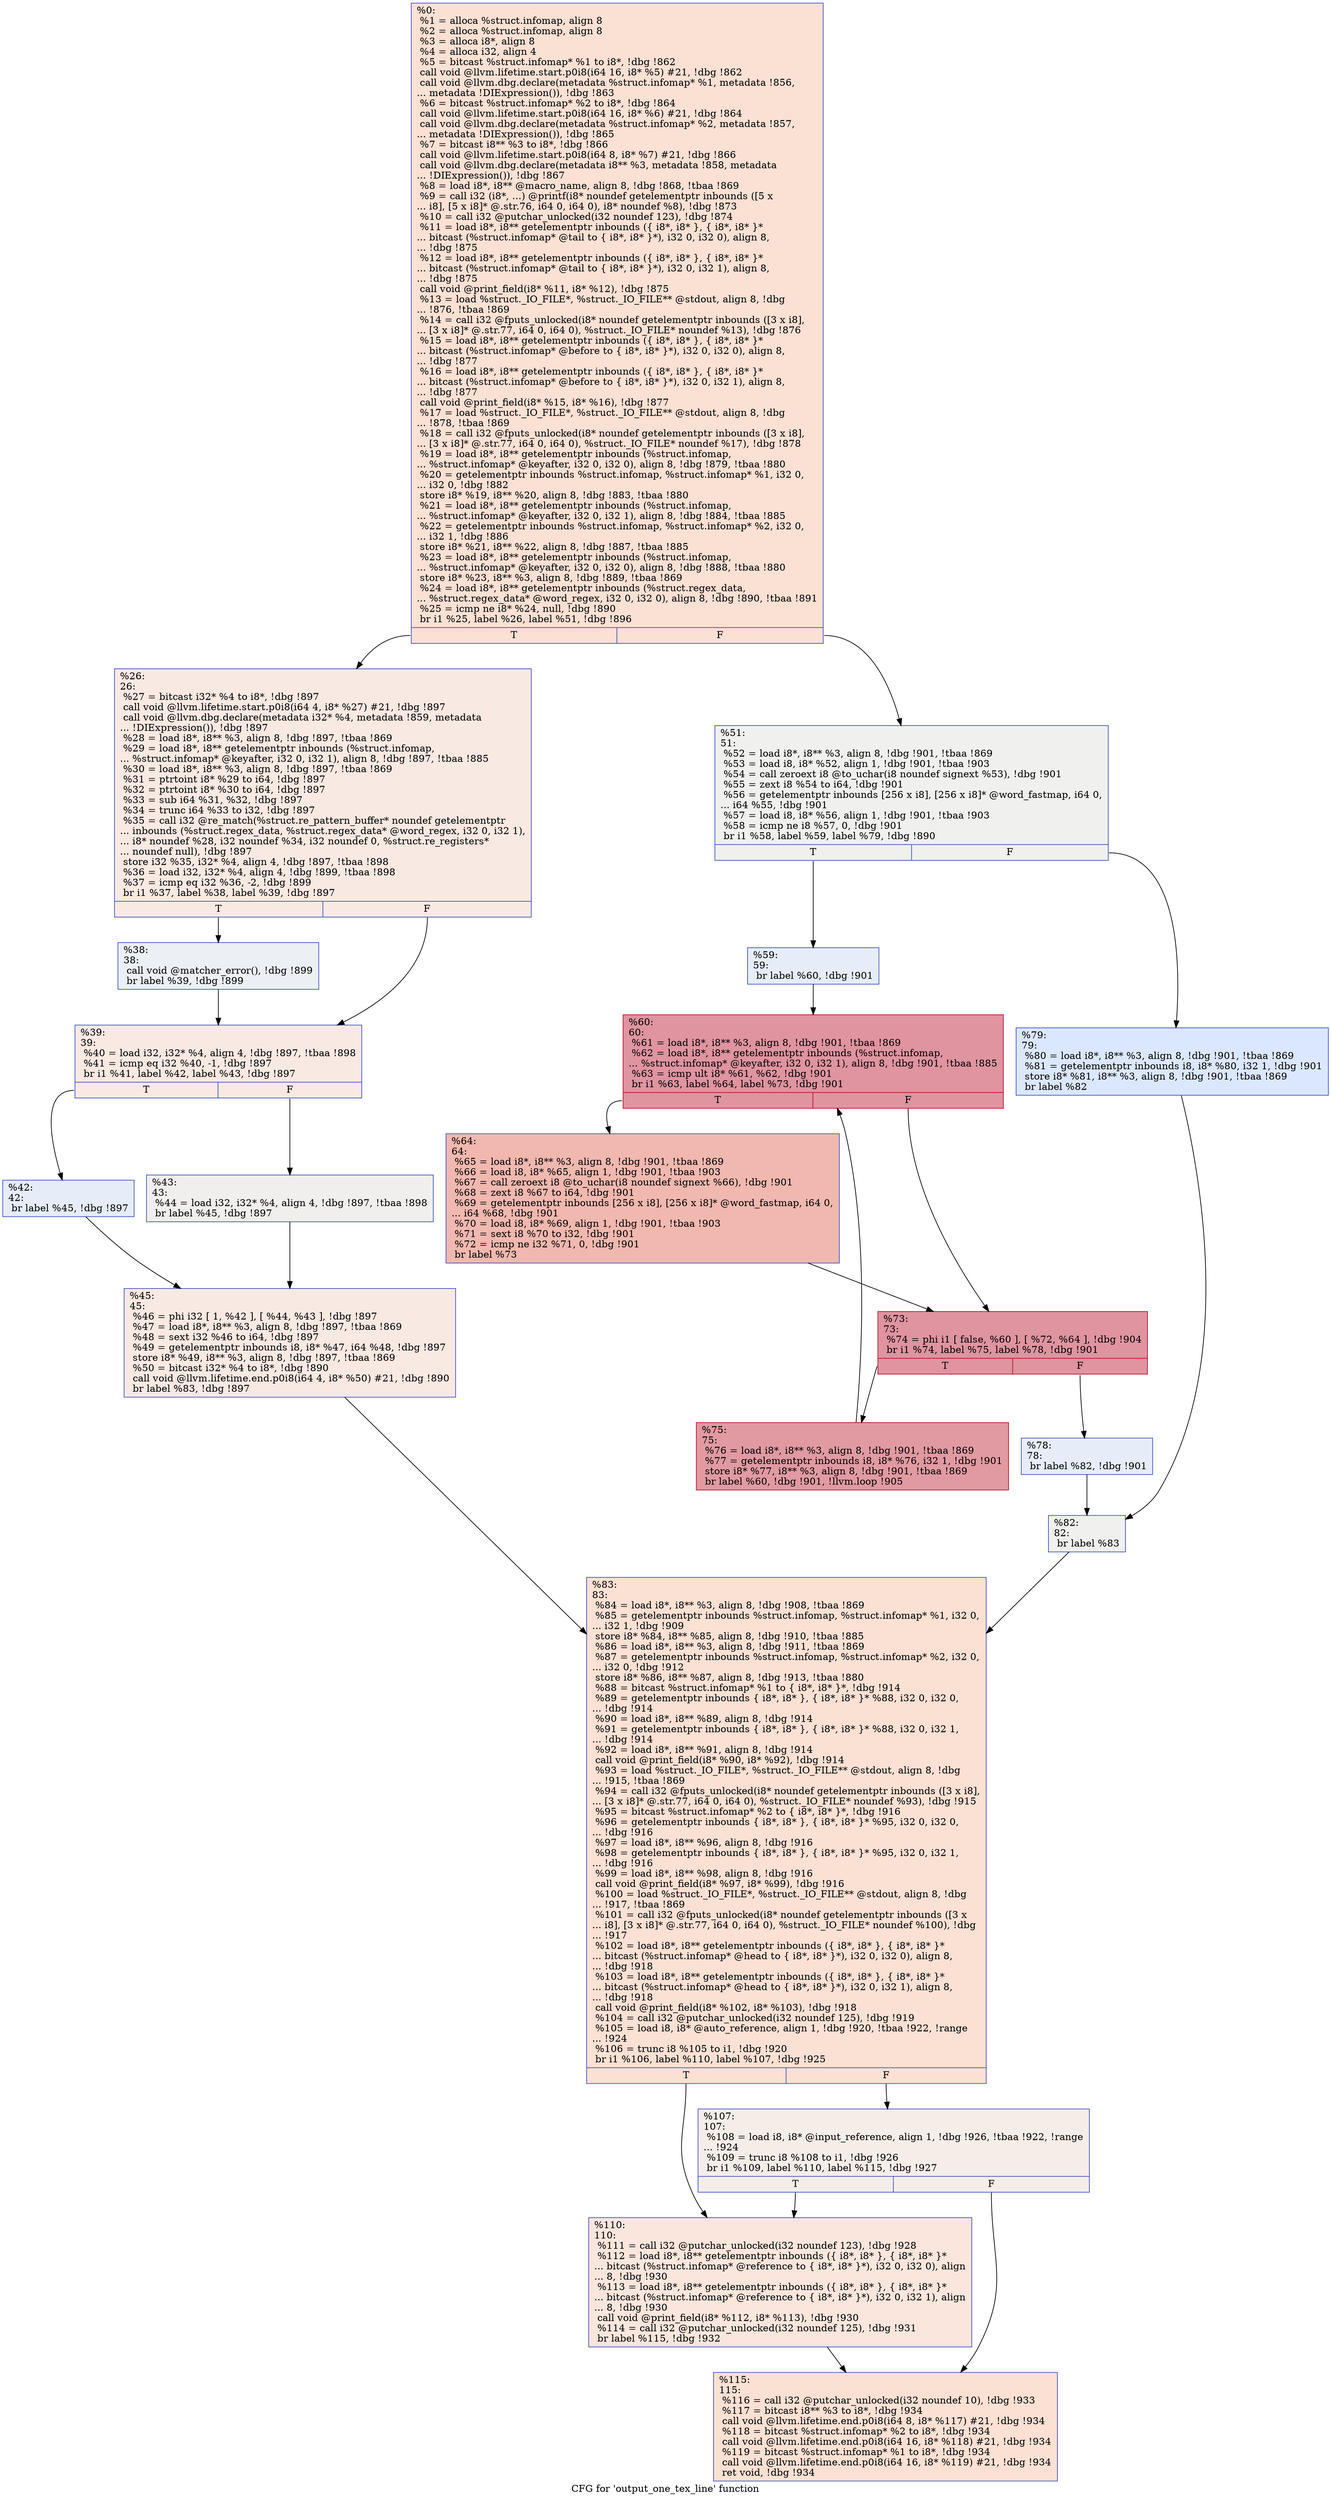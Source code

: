 digraph "CFG for 'output_one_tex_line' function" {
	label="CFG for 'output_one_tex_line' function";

	Node0x1693ad0 [shape=record,color="#3d50c3ff", style=filled, fillcolor="#f7b99e70",label="{%0:\l  %1 = alloca %struct.infomap, align 8\l  %2 = alloca %struct.infomap, align 8\l  %3 = alloca i8*, align 8\l  %4 = alloca i32, align 4\l  %5 = bitcast %struct.infomap* %1 to i8*, !dbg !862\l  call void @llvm.lifetime.start.p0i8(i64 16, i8* %5) #21, !dbg !862\l  call void @llvm.dbg.declare(metadata %struct.infomap* %1, metadata !856,\l... metadata !DIExpression()), !dbg !863\l  %6 = bitcast %struct.infomap* %2 to i8*, !dbg !864\l  call void @llvm.lifetime.start.p0i8(i64 16, i8* %6) #21, !dbg !864\l  call void @llvm.dbg.declare(metadata %struct.infomap* %2, metadata !857,\l... metadata !DIExpression()), !dbg !865\l  %7 = bitcast i8** %3 to i8*, !dbg !866\l  call void @llvm.lifetime.start.p0i8(i64 8, i8* %7) #21, !dbg !866\l  call void @llvm.dbg.declare(metadata i8** %3, metadata !858, metadata\l... !DIExpression()), !dbg !867\l  %8 = load i8*, i8** @macro_name, align 8, !dbg !868, !tbaa !869\l  %9 = call i32 (i8*, ...) @printf(i8* noundef getelementptr inbounds ([5 x\l... i8], [5 x i8]* @.str.76, i64 0, i64 0), i8* noundef %8), !dbg !873\l  %10 = call i32 @putchar_unlocked(i32 noundef 123), !dbg !874\l  %11 = load i8*, i8** getelementptr inbounds (\{ i8*, i8* \}, \{ i8*, i8* \}*\l... bitcast (%struct.infomap* @tail to \{ i8*, i8* \}*), i32 0, i32 0), align 8,\l... !dbg !875\l  %12 = load i8*, i8** getelementptr inbounds (\{ i8*, i8* \}, \{ i8*, i8* \}*\l... bitcast (%struct.infomap* @tail to \{ i8*, i8* \}*), i32 0, i32 1), align 8,\l... !dbg !875\l  call void @print_field(i8* %11, i8* %12), !dbg !875\l  %13 = load %struct._IO_FILE*, %struct._IO_FILE** @stdout, align 8, !dbg\l... !876, !tbaa !869\l  %14 = call i32 @fputs_unlocked(i8* noundef getelementptr inbounds ([3 x i8],\l... [3 x i8]* @.str.77, i64 0, i64 0), %struct._IO_FILE* noundef %13), !dbg !876\l  %15 = load i8*, i8** getelementptr inbounds (\{ i8*, i8* \}, \{ i8*, i8* \}*\l... bitcast (%struct.infomap* @before to \{ i8*, i8* \}*), i32 0, i32 0), align 8,\l... !dbg !877\l  %16 = load i8*, i8** getelementptr inbounds (\{ i8*, i8* \}, \{ i8*, i8* \}*\l... bitcast (%struct.infomap* @before to \{ i8*, i8* \}*), i32 0, i32 1), align 8,\l... !dbg !877\l  call void @print_field(i8* %15, i8* %16), !dbg !877\l  %17 = load %struct._IO_FILE*, %struct._IO_FILE** @stdout, align 8, !dbg\l... !878, !tbaa !869\l  %18 = call i32 @fputs_unlocked(i8* noundef getelementptr inbounds ([3 x i8],\l... [3 x i8]* @.str.77, i64 0, i64 0), %struct._IO_FILE* noundef %17), !dbg !878\l  %19 = load i8*, i8** getelementptr inbounds (%struct.infomap,\l... %struct.infomap* @keyafter, i32 0, i32 0), align 8, !dbg !879, !tbaa !880\l  %20 = getelementptr inbounds %struct.infomap, %struct.infomap* %1, i32 0,\l... i32 0, !dbg !882\l  store i8* %19, i8** %20, align 8, !dbg !883, !tbaa !880\l  %21 = load i8*, i8** getelementptr inbounds (%struct.infomap,\l... %struct.infomap* @keyafter, i32 0, i32 1), align 8, !dbg !884, !tbaa !885\l  %22 = getelementptr inbounds %struct.infomap, %struct.infomap* %2, i32 0,\l... i32 1, !dbg !886\l  store i8* %21, i8** %22, align 8, !dbg !887, !tbaa !885\l  %23 = load i8*, i8** getelementptr inbounds (%struct.infomap,\l... %struct.infomap* @keyafter, i32 0, i32 0), align 8, !dbg !888, !tbaa !880\l  store i8* %23, i8** %3, align 8, !dbg !889, !tbaa !869\l  %24 = load i8*, i8** getelementptr inbounds (%struct.regex_data,\l... %struct.regex_data* @word_regex, i32 0, i32 0), align 8, !dbg !890, !tbaa !891\l  %25 = icmp ne i8* %24, null, !dbg !890\l  br i1 %25, label %26, label %51, !dbg !896\l|{<s0>T|<s1>F}}"];
	Node0x1693ad0:s0 -> Node0x1693d50;
	Node0x1693ad0:s1 -> Node0x1693f30;
	Node0x1693d50 [shape=record,color="#3d50c3ff", style=filled, fillcolor="#efcebd70",label="{%26:\l26:                                               \l  %27 = bitcast i32* %4 to i8*, !dbg !897\l  call void @llvm.lifetime.start.p0i8(i64 4, i8* %27) #21, !dbg !897\l  call void @llvm.dbg.declare(metadata i32* %4, metadata !859, metadata\l... !DIExpression()), !dbg !897\l  %28 = load i8*, i8** %3, align 8, !dbg !897, !tbaa !869\l  %29 = load i8*, i8** getelementptr inbounds (%struct.infomap,\l... %struct.infomap* @keyafter, i32 0, i32 1), align 8, !dbg !897, !tbaa !885\l  %30 = load i8*, i8** %3, align 8, !dbg !897, !tbaa !869\l  %31 = ptrtoint i8* %29 to i64, !dbg !897\l  %32 = ptrtoint i8* %30 to i64, !dbg !897\l  %33 = sub i64 %31, %32, !dbg !897\l  %34 = trunc i64 %33 to i32, !dbg !897\l  %35 = call i32 @re_match(%struct.re_pattern_buffer* noundef getelementptr\l... inbounds (%struct.regex_data, %struct.regex_data* @word_regex, i32 0, i32 1),\l... i8* noundef %28, i32 noundef %34, i32 noundef 0, %struct.re_registers*\l... noundef null), !dbg !897\l  store i32 %35, i32* %4, align 4, !dbg !897, !tbaa !898\l  %36 = load i32, i32* %4, align 4, !dbg !899, !tbaa !898\l  %37 = icmp eq i32 %36, -2, !dbg !899\l  br i1 %37, label %38, label %39, !dbg !897\l|{<s0>T|<s1>F}}"];
	Node0x1693d50:s0 -> Node0x1693da0;
	Node0x1693d50:s1 -> Node0x1693df0;
	Node0x1693da0 [shape=record,color="#3d50c3ff", style=filled, fillcolor="#d4dbe670",label="{%38:\l38:                                               \l  call void @matcher_error(), !dbg !899\l  br label %39, !dbg !899\l}"];
	Node0x1693da0 -> Node0x1693df0;
	Node0x1693df0 [shape=record,color="#3d50c3ff", style=filled, fillcolor="#efcebd70",label="{%39:\l39:                                               \l  %40 = load i32, i32* %4, align 4, !dbg !897, !tbaa !898\l  %41 = icmp eq i32 %40, -1, !dbg !897\l  br i1 %41, label %42, label %43, !dbg !897\l|{<s0>T|<s1>F}}"];
	Node0x1693df0:s0 -> Node0x1693e40;
	Node0x1693df0:s1 -> Node0x1693e90;
	Node0x1693e40 [shape=record,color="#3d50c3ff", style=filled, fillcolor="#c7d7f070",label="{%42:\l42:                                               \l  br label %45, !dbg !897\l}"];
	Node0x1693e40 -> Node0x1693ee0;
	Node0x1693e90 [shape=record,color="#3d50c3ff", style=filled, fillcolor="#e0dbd870",label="{%43:\l43:                                               \l  %44 = load i32, i32* %4, align 4, !dbg !897, !tbaa !898\l  br label %45, !dbg !897\l}"];
	Node0x1693e90 -> Node0x1693ee0;
	Node0x1693ee0 [shape=record,color="#3d50c3ff", style=filled, fillcolor="#efcebd70",label="{%45:\l45:                                               \l  %46 = phi i32 [ 1, %42 ], [ %44, %43 ], !dbg !897\l  %47 = load i8*, i8** %3, align 8, !dbg !897, !tbaa !869\l  %48 = sext i32 %46 to i64, !dbg !897\l  %49 = getelementptr inbounds i8, i8* %47, i64 %48, !dbg !897\l  store i8* %49, i8** %3, align 8, !dbg !897, !tbaa !869\l  %50 = bitcast i32* %4 to i8*, !dbg !890\l  call void @llvm.lifetime.end.p0i8(i64 4, i8* %50) #21, !dbg !890\l  br label %83, !dbg !897\l}"];
	Node0x1693ee0 -> Node0x1694200;
	Node0x1693f30 [shape=record,color="#3d50c3ff", style=filled, fillcolor="#dedcdb70",label="{%51:\l51:                                               \l  %52 = load i8*, i8** %3, align 8, !dbg !901, !tbaa !869\l  %53 = load i8, i8* %52, align 1, !dbg !901, !tbaa !903\l  %54 = call zeroext i8 @to_uchar(i8 noundef signext %53), !dbg !901\l  %55 = zext i8 %54 to i64, !dbg !901\l  %56 = getelementptr inbounds [256 x i8], [256 x i8]* @word_fastmap, i64 0,\l... i64 %55, !dbg !901\l  %57 = load i8, i8* %56, align 1, !dbg !901, !tbaa !903\l  %58 = icmp ne i8 %57, 0, !dbg !901\l  br i1 %58, label %59, label %79, !dbg !890\l|{<s0>T|<s1>F}}"];
	Node0x1693f30:s0 -> Node0x1693f80;
	Node0x1693f30:s1 -> Node0x1694160;
	Node0x1693f80 [shape=record,color="#3d50c3ff", style=filled, fillcolor="#c7d7f070",label="{%59:\l59:                                               \l  br label %60, !dbg !901\l}"];
	Node0x1693f80 -> Node0x1693fd0;
	Node0x1693fd0 [shape=record,color="#b70d28ff", style=filled, fillcolor="#b70d2870",label="{%60:\l60:                                               \l  %61 = load i8*, i8** %3, align 8, !dbg !901, !tbaa !869\l  %62 = load i8*, i8** getelementptr inbounds (%struct.infomap,\l... %struct.infomap* @keyafter, i32 0, i32 1), align 8, !dbg !901, !tbaa !885\l  %63 = icmp ult i8* %61, %62, !dbg !901\l  br i1 %63, label %64, label %73, !dbg !901\l|{<s0>T|<s1>F}}"];
	Node0x1693fd0:s0 -> Node0x1694020;
	Node0x1693fd0:s1 -> Node0x1694070;
	Node0x1694020 [shape=record,color="#3d50c3ff", style=filled, fillcolor="#dc5d4a70",label="{%64:\l64:                                               \l  %65 = load i8*, i8** %3, align 8, !dbg !901, !tbaa !869\l  %66 = load i8, i8* %65, align 1, !dbg !901, !tbaa !903\l  %67 = call zeroext i8 @to_uchar(i8 noundef signext %66), !dbg !901\l  %68 = zext i8 %67 to i64, !dbg !901\l  %69 = getelementptr inbounds [256 x i8], [256 x i8]* @word_fastmap, i64 0,\l... i64 %68, !dbg !901\l  %70 = load i8, i8* %69, align 1, !dbg !901, !tbaa !903\l  %71 = sext i8 %70 to i32, !dbg !901\l  %72 = icmp ne i32 %71, 0, !dbg !901\l  br label %73\l}"];
	Node0x1694020 -> Node0x1694070;
	Node0x1694070 [shape=record,color="#b70d28ff", style=filled, fillcolor="#b70d2870",label="{%73:\l73:                                               \l  %74 = phi i1 [ false, %60 ], [ %72, %64 ], !dbg !904\l  br i1 %74, label %75, label %78, !dbg !901\l|{<s0>T|<s1>F}}"];
	Node0x1694070:s0 -> Node0x16940c0;
	Node0x1694070:s1 -> Node0x1694110;
	Node0x16940c0 [shape=record,color="#b70d28ff", style=filled, fillcolor="#bb1b2c70",label="{%75:\l75:                                               \l  %76 = load i8*, i8** %3, align 8, !dbg !901, !tbaa !869\l  %77 = getelementptr inbounds i8, i8* %76, i32 1, !dbg !901\l  store i8* %77, i8** %3, align 8, !dbg !901, !tbaa !869\l  br label %60, !dbg !901, !llvm.loop !905\l}"];
	Node0x16940c0 -> Node0x1693fd0;
	Node0x1694110 [shape=record,color="#3d50c3ff", style=filled, fillcolor="#c7d7f070",label="{%78:\l78:                                               \l  br label %82, !dbg !901\l}"];
	Node0x1694110 -> Node0x16941b0;
	Node0x1694160 [shape=record,color="#3d50c3ff", style=filled, fillcolor="#aec9fc70",label="{%79:\l79:                                               \l  %80 = load i8*, i8** %3, align 8, !dbg !901, !tbaa !869\l  %81 = getelementptr inbounds i8, i8* %80, i32 1, !dbg !901\l  store i8* %81, i8** %3, align 8, !dbg !901, !tbaa !869\l  br label %82\l}"];
	Node0x1694160 -> Node0x16941b0;
	Node0x16941b0 [shape=record,color="#3d50c3ff", style=filled, fillcolor="#dedcdb70",label="{%82:\l82:                                               \l  br label %83\l}"];
	Node0x16941b0 -> Node0x1694200;
	Node0x1694200 [shape=record,color="#3d50c3ff", style=filled, fillcolor="#f7b99e70",label="{%83:\l83:                                               \l  %84 = load i8*, i8** %3, align 8, !dbg !908, !tbaa !869\l  %85 = getelementptr inbounds %struct.infomap, %struct.infomap* %1, i32 0,\l... i32 1, !dbg !909\l  store i8* %84, i8** %85, align 8, !dbg !910, !tbaa !885\l  %86 = load i8*, i8** %3, align 8, !dbg !911, !tbaa !869\l  %87 = getelementptr inbounds %struct.infomap, %struct.infomap* %2, i32 0,\l... i32 0, !dbg !912\l  store i8* %86, i8** %87, align 8, !dbg !913, !tbaa !880\l  %88 = bitcast %struct.infomap* %1 to \{ i8*, i8* \}*, !dbg !914\l  %89 = getelementptr inbounds \{ i8*, i8* \}, \{ i8*, i8* \}* %88, i32 0, i32 0,\l... !dbg !914\l  %90 = load i8*, i8** %89, align 8, !dbg !914\l  %91 = getelementptr inbounds \{ i8*, i8* \}, \{ i8*, i8* \}* %88, i32 0, i32 1,\l... !dbg !914\l  %92 = load i8*, i8** %91, align 8, !dbg !914\l  call void @print_field(i8* %90, i8* %92), !dbg !914\l  %93 = load %struct._IO_FILE*, %struct._IO_FILE** @stdout, align 8, !dbg\l... !915, !tbaa !869\l  %94 = call i32 @fputs_unlocked(i8* noundef getelementptr inbounds ([3 x i8],\l... [3 x i8]* @.str.77, i64 0, i64 0), %struct._IO_FILE* noundef %93), !dbg !915\l  %95 = bitcast %struct.infomap* %2 to \{ i8*, i8* \}*, !dbg !916\l  %96 = getelementptr inbounds \{ i8*, i8* \}, \{ i8*, i8* \}* %95, i32 0, i32 0,\l... !dbg !916\l  %97 = load i8*, i8** %96, align 8, !dbg !916\l  %98 = getelementptr inbounds \{ i8*, i8* \}, \{ i8*, i8* \}* %95, i32 0, i32 1,\l... !dbg !916\l  %99 = load i8*, i8** %98, align 8, !dbg !916\l  call void @print_field(i8* %97, i8* %99), !dbg !916\l  %100 = load %struct._IO_FILE*, %struct._IO_FILE** @stdout, align 8, !dbg\l... !917, !tbaa !869\l  %101 = call i32 @fputs_unlocked(i8* noundef getelementptr inbounds ([3 x\l... i8], [3 x i8]* @.str.77, i64 0, i64 0), %struct._IO_FILE* noundef %100), !dbg\l... !917\l  %102 = load i8*, i8** getelementptr inbounds (\{ i8*, i8* \}, \{ i8*, i8* \}*\l... bitcast (%struct.infomap* @head to \{ i8*, i8* \}*), i32 0, i32 0), align 8,\l... !dbg !918\l  %103 = load i8*, i8** getelementptr inbounds (\{ i8*, i8* \}, \{ i8*, i8* \}*\l... bitcast (%struct.infomap* @head to \{ i8*, i8* \}*), i32 0, i32 1), align 8,\l... !dbg !918\l  call void @print_field(i8* %102, i8* %103), !dbg !918\l  %104 = call i32 @putchar_unlocked(i32 noundef 125), !dbg !919\l  %105 = load i8, i8* @auto_reference, align 1, !dbg !920, !tbaa !922, !range\l... !924\l  %106 = trunc i8 %105 to i1, !dbg !920\l  br i1 %106, label %110, label %107, !dbg !925\l|{<s0>T|<s1>F}}"];
	Node0x1694200:s0 -> Node0x16942a0;
	Node0x1694200:s1 -> Node0x1694250;
	Node0x1694250 [shape=record,color="#3d50c3ff", style=filled, fillcolor="#e8d6cc70",label="{%107:\l107:                                              \l  %108 = load i8, i8* @input_reference, align 1, !dbg !926, !tbaa !922, !range\l... !924\l  %109 = trunc i8 %108 to i1, !dbg !926\l  br i1 %109, label %110, label %115, !dbg !927\l|{<s0>T|<s1>F}}"];
	Node0x1694250:s0 -> Node0x16942a0;
	Node0x1694250:s1 -> Node0x16942f0;
	Node0x16942a0 [shape=record,color="#3d50c3ff", style=filled, fillcolor="#f3c7b170",label="{%110:\l110:                                              \l  %111 = call i32 @putchar_unlocked(i32 noundef 123), !dbg !928\l  %112 = load i8*, i8** getelementptr inbounds (\{ i8*, i8* \}, \{ i8*, i8* \}*\l... bitcast (%struct.infomap* @reference to \{ i8*, i8* \}*), i32 0, i32 0), align\l... 8, !dbg !930\l  %113 = load i8*, i8** getelementptr inbounds (\{ i8*, i8* \}, \{ i8*, i8* \}*\l... bitcast (%struct.infomap* @reference to \{ i8*, i8* \}*), i32 0, i32 1), align\l... 8, !dbg !930\l  call void @print_field(i8* %112, i8* %113), !dbg !930\l  %114 = call i32 @putchar_unlocked(i32 noundef 125), !dbg !931\l  br label %115, !dbg !932\l}"];
	Node0x16942a0 -> Node0x16942f0;
	Node0x16942f0 [shape=record,color="#3d50c3ff", style=filled, fillcolor="#f7b99e70",label="{%115:\l115:                                              \l  %116 = call i32 @putchar_unlocked(i32 noundef 10), !dbg !933\l  %117 = bitcast i8** %3 to i8*, !dbg !934\l  call void @llvm.lifetime.end.p0i8(i64 8, i8* %117) #21, !dbg !934\l  %118 = bitcast %struct.infomap* %2 to i8*, !dbg !934\l  call void @llvm.lifetime.end.p0i8(i64 16, i8* %118) #21, !dbg !934\l  %119 = bitcast %struct.infomap* %1 to i8*, !dbg !934\l  call void @llvm.lifetime.end.p0i8(i64 16, i8* %119) #21, !dbg !934\l  ret void, !dbg !934\l}"];
}
